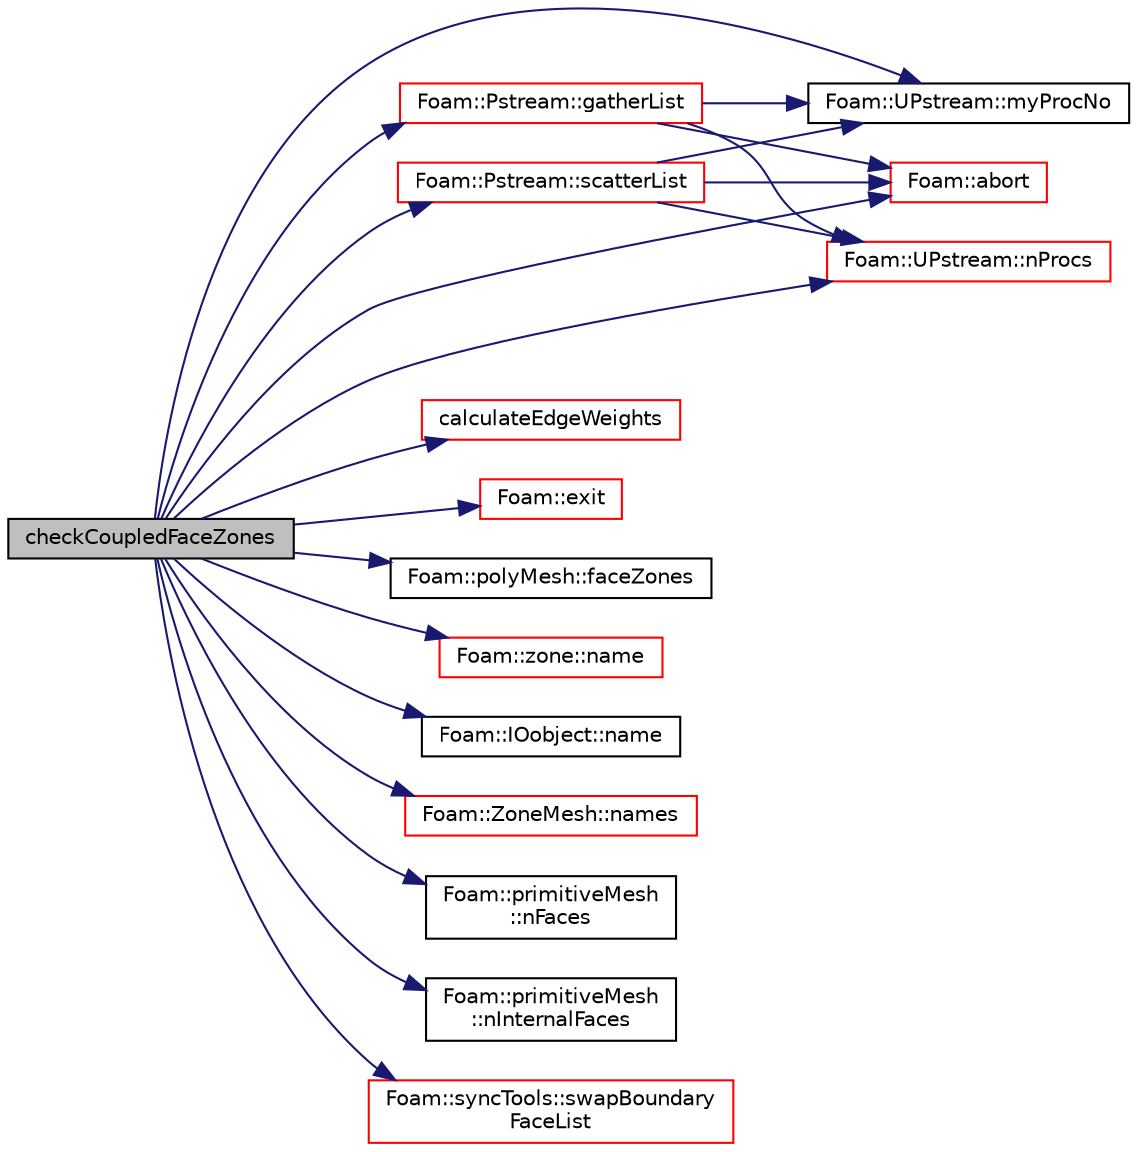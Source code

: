 digraph "checkCoupledFaceZones"
{
  bgcolor="transparent";
  edge [fontname="Helvetica",fontsize="10",labelfontname="Helvetica",labelfontsize="10"];
  node [fontname="Helvetica",fontsize="10",shape=record];
  rankdir="LR";
  Node1 [label="checkCoupledFaceZones",height=0.2,width=0.4,color="black", fillcolor="grey75", style="filled", fontcolor="black"];
  Node1 -> Node2 [color="midnightblue",fontsize="10",style="solid",fontname="Helvetica"];
  Node2 [label="Foam::abort",height=0.2,width=0.4,color="red",URL="$a10733.html#a447107a607d03e417307c203fa5fb44b"];
  Node1 -> Node3 [color="midnightblue",fontsize="10",style="solid",fontname="Helvetica"];
  Node3 [label="calculateEdgeWeights",height=0.2,width=0.4,color="red",URL="$a01470.html#a655628b19efe5c0aa6b8bb6726cc5848",tooltip="Helper: calculate edge weights (1/length) "];
  Node1 -> Node4 [color="midnightblue",fontsize="10",style="solid",fontname="Helvetica"];
  Node4 [label="Foam::exit",height=0.2,width=0.4,color="red",URL="$a10733.html#a06ca7250d8e89caf05243ec094843642"];
  Node1 -> Node5 [color="midnightblue",fontsize="10",style="solid",fontname="Helvetica"];
  Node5 [label="Foam::polyMesh::faceZones",height=0.2,width=0.4,color="black",URL="$a01917.html#aa3b2dc268f43cd7ca2d043febae4f0e6",tooltip="Return face zone mesh. "];
  Node1 -> Node6 [color="midnightblue",fontsize="10",style="solid",fontname="Helvetica"];
  Node6 [label="Foam::Pstream::gatherList",height=0.2,width=0.4,color="red",URL="$a02017.html#afbdf64fb42cd760690d51a9a321792d9",tooltip="Gather data but keep individual values separate. "];
  Node6 -> Node7 [color="midnightblue",fontsize="10",style="solid",fontname="Helvetica"];
  Node7 [label="Foam::UPstream::nProcs",height=0.2,width=0.4,color="red",URL="$a02766.html#aada0e04d8127eda8ee95be0772754a4f",tooltip="Number of processes in parallel run. "];
  Node6 -> Node2 [color="midnightblue",fontsize="10",style="solid",fontname="Helvetica"];
  Node6 -> Node8 [color="midnightblue",fontsize="10",style="solid",fontname="Helvetica"];
  Node8 [label="Foam::UPstream::myProcNo",height=0.2,width=0.4,color="black",URL="$a02766.html#afc74d89573de32a3032c916f8cdd1733",tooltip="Number of this process (starting from masterNo() = 0) "];
  Node1 -> Node8 [color="midnightblue",fontsize="10",style="solid",fontname="Helvetica"];
  Node1 -> Node9 [color="midnightblue",fontsize="10",style="solid",fontname="Helvetica"];
  Node9 [label="Foam::zone::name",height=0.2,width=0.4,color="red",URL="$a02899.html#a75b72488d2e82151b025744974919d5d",tooltip="Return name. "];
  Node1 -> Node10 [color="midnightblue",fontsize="10",style="solid",fontname="Helvetica"];
  Node10 [label="Foam::IOobject::name",height=0.2,width=0.4,color="black",URL="$a01179.html#a75b72488d2e82151b025744974919d5d",tooltip="Return name. "];
  Node1 -> Node11 [color="midnightblue",fontsize="10",style="solid",fontname="Helvetica"];
  Node11 [label="Foam::ZoneMesh::names",height=0.2,width=0.4,color="red",URL="$a02900.html#a627bcef4e891104ff8192574b673920b",tooltip="Return a list of zone names. "];
  Node1 -> Node12 [color="midnightblue",fontsize="10",style="solid",fontname="Helvetica"];
  Node12 [label="Foam::primitiveMesh\l::nFaces",height=0.2,width=0.4,color="black",URL="$a01969.html#a9be088de373a98524a153de7da0e92e8"];
  Node1 -> Node13 [color="midnightblue",fontsize="10",style="solid",fontname="Helvetica"];
  Node13 [label="Foam::primitiveMesh\l::nInternalFaces",height=0.2,width=0.4,color="black",URL="$a01969.html#aa1eec60bd258a70018b8ffda0dced7bb"];
  Node1 -> Node7 [color="midnightblue",fontsize="10",style="solid",fontname="Helvetica"];
  Node1 -> Node14 [color="midnightblue",fontsize="10",style="solid",fontname="Helvetica"];
  Node14 [label="Foam::Pstream::scatterList",height=0.2,width=0.4,color="red",URL="$a02017.html#a23c38ee54f04c9d53a327db9edbdb7f0",tooltip="Scatter data. Reverse of gatherList. "];
  Node14 -> Node7 [color="midnightblue",fontsize="10",style="solid",fontname="Helvetica"];
  Node14 -> Node2 [color="midnightblue",fontsize="10",style="solid",fontname="Helvetica"];
  Node14 -> Node8 [color="midnightblue",fontsize="10",style="solid",fontname="Helvetica"];
  Node1 -> Node15 [color="midnightblue",fontsize="10",style="solid",fontname="Helvetica"];
  Node15 [label="Foam::syncTools::swapBoundary\lFaceList",height=0.2,width=0.4,color="red",URL="$a02545.html#a30e4f2ce2c2399c35f5d674bdb7c07fd",tooltip="Swap coupled boundary face values. "];
}
